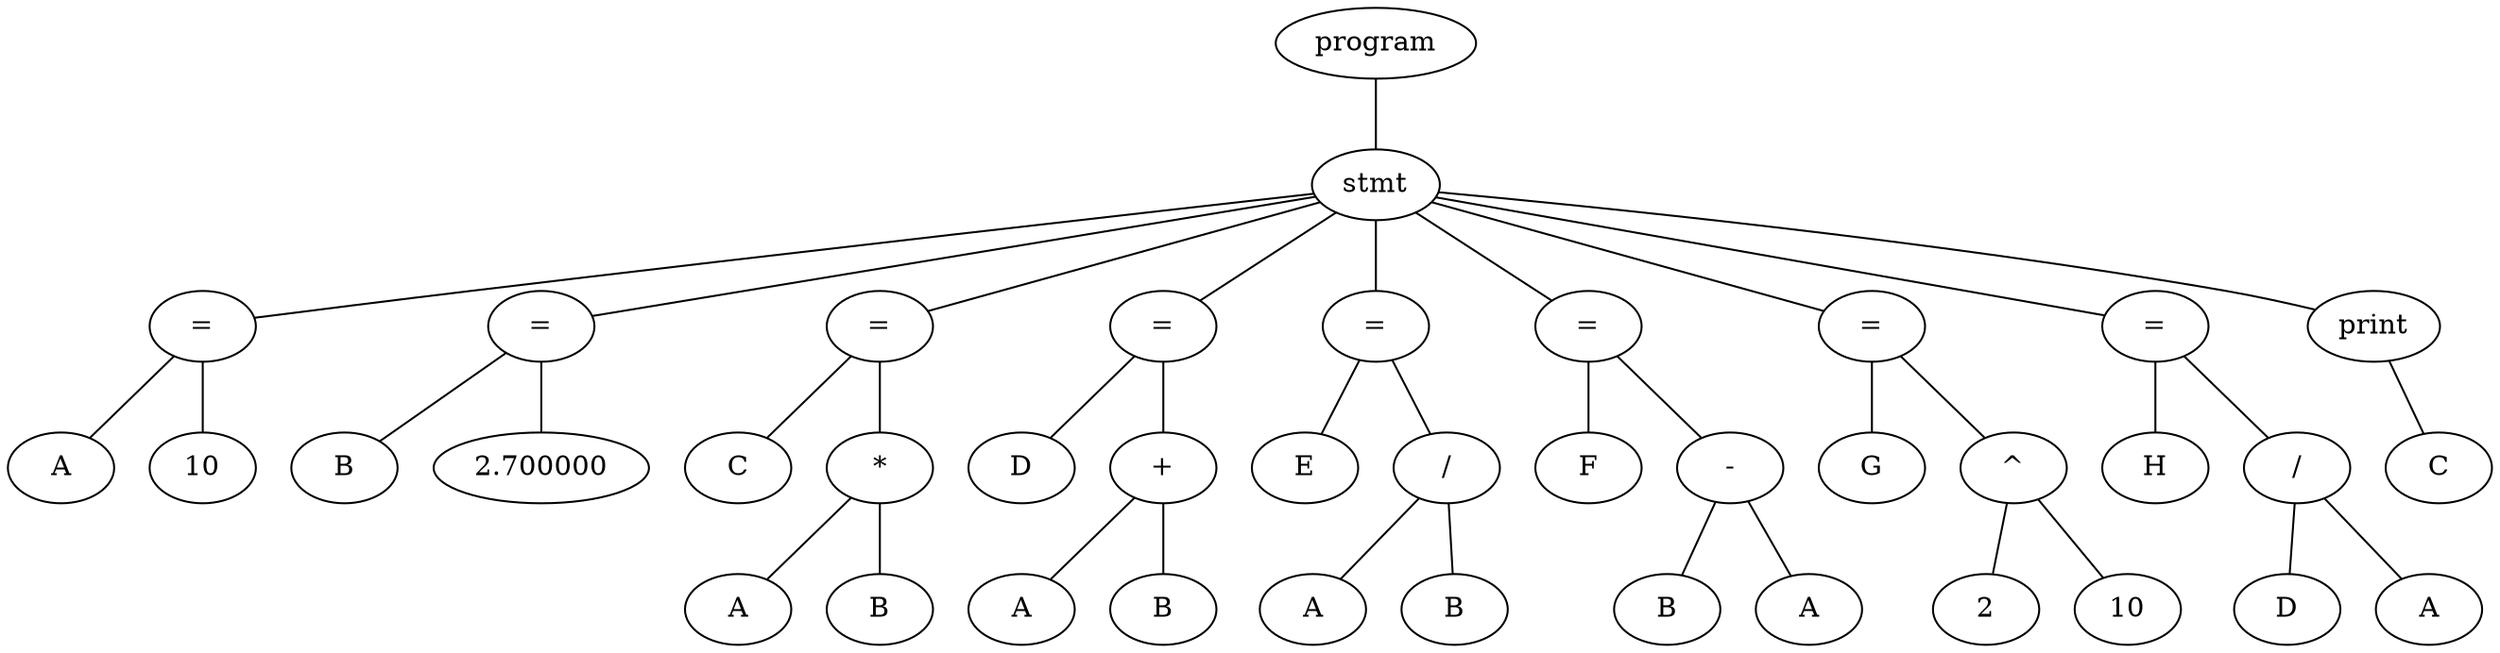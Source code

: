 graph G {
    N39[label="program"];
    N3[label="stmt"];
    N1[label="="];
    N2[label="A"];
    N1 -- N2;
    N0[label="10"];
    N1 -- N0;
    N3 -- N1;
    N5[label="="];
    N6[label="B"];
    N5 -- N6;
    N4[label="2.700000"];
    N5 -- N4;
    N3 -- N5;
    N10[label="="];
    N11[label="C"];
    N10 -- N11;
    N9[label="*"];
    N7[label="A"];
    N9 -- N7;
    N8[label="B"];
    N9 -- N8;
    N10 -- N9;
    N3 -- N10;
    N15[label="="];
    N16[label="D"];
    N15 -- N16;
    N14[label="+"];
    N12[label="A"];
    N14 -- N12;
    N13[label="B"];
    N14 -- N13;
    N15 -- N14;
    N3 -- N15;
    N20[label="="];
    N21[label="E"];
    N20 -- N21;
    N19[label="/"];
    N17[label="A"];
    N19 -- N17;
    N18[label="B"];
    N19 -- N18;
    N20 -- N19;
    N3 -- N20;
    N25[label="="];
    N26[label="F"];
    N25 -- N26;
    N24[label="-"];
    N22[label="B"];
    N24 -- N22;
    N23[label="A"];
    N24 -- N23;
    N25 -- N24;
    N3 -- N25;
    N30[label="="];
    N31[label="G"];
    N30 -- N31;
    N29[label="^"];
    N27[label="2"];
    N29 -- N27;
    N28[label="10"];
    N29 -- N28;
    N30 -- N29;
    N3 -- N30;
    N35[label="="];
    N36[label="H"];
    N35 -- N36;
    N34[label="/"];
    N32[label="D"];
    N34 -- N32;
    N33[label="A"];
    N34 -- N33;
    N35 -- N34;
    N3 -- N35;
    N38[label="print"];
    N37[label="C"];
    N38 -- N37;
    N3 -- N38;
    N39 -- N3;
}
